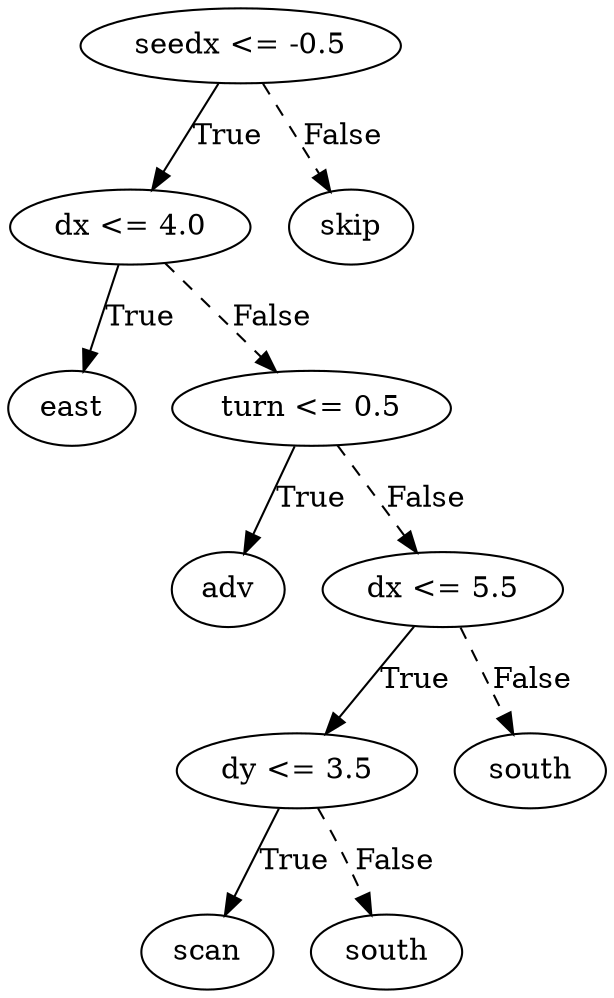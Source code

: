 digraph {
0 [label="seedx <= -0.5"];
1 [label="dx <= 4.0"];
2 [label="east"];
1 -> 2 [label="True"];
3 [label="turn <= 0.5"];
4 [label="adv"];
3 -> 4 [label="True"];
5 [label="dx <= 5.5"];
6 [label="dy <= 3.5"];
7 [label="scan"];
6 -> 7 [label="True"];
8 [label="south"];
6 -> 8 [style="dashed", label="False"];
5 -> 6 [label="True"];
9 [label="south"];
5 -> 9 [style="dashed", label="False"];
3 -> 5 [style="dashed", label="False"];
1 -> 3 [style="dashed", label="False"];
0 -> 1 [label="True"];
10 [label="skip"];
0 -> 10 [style="dashed", label="False"];

}